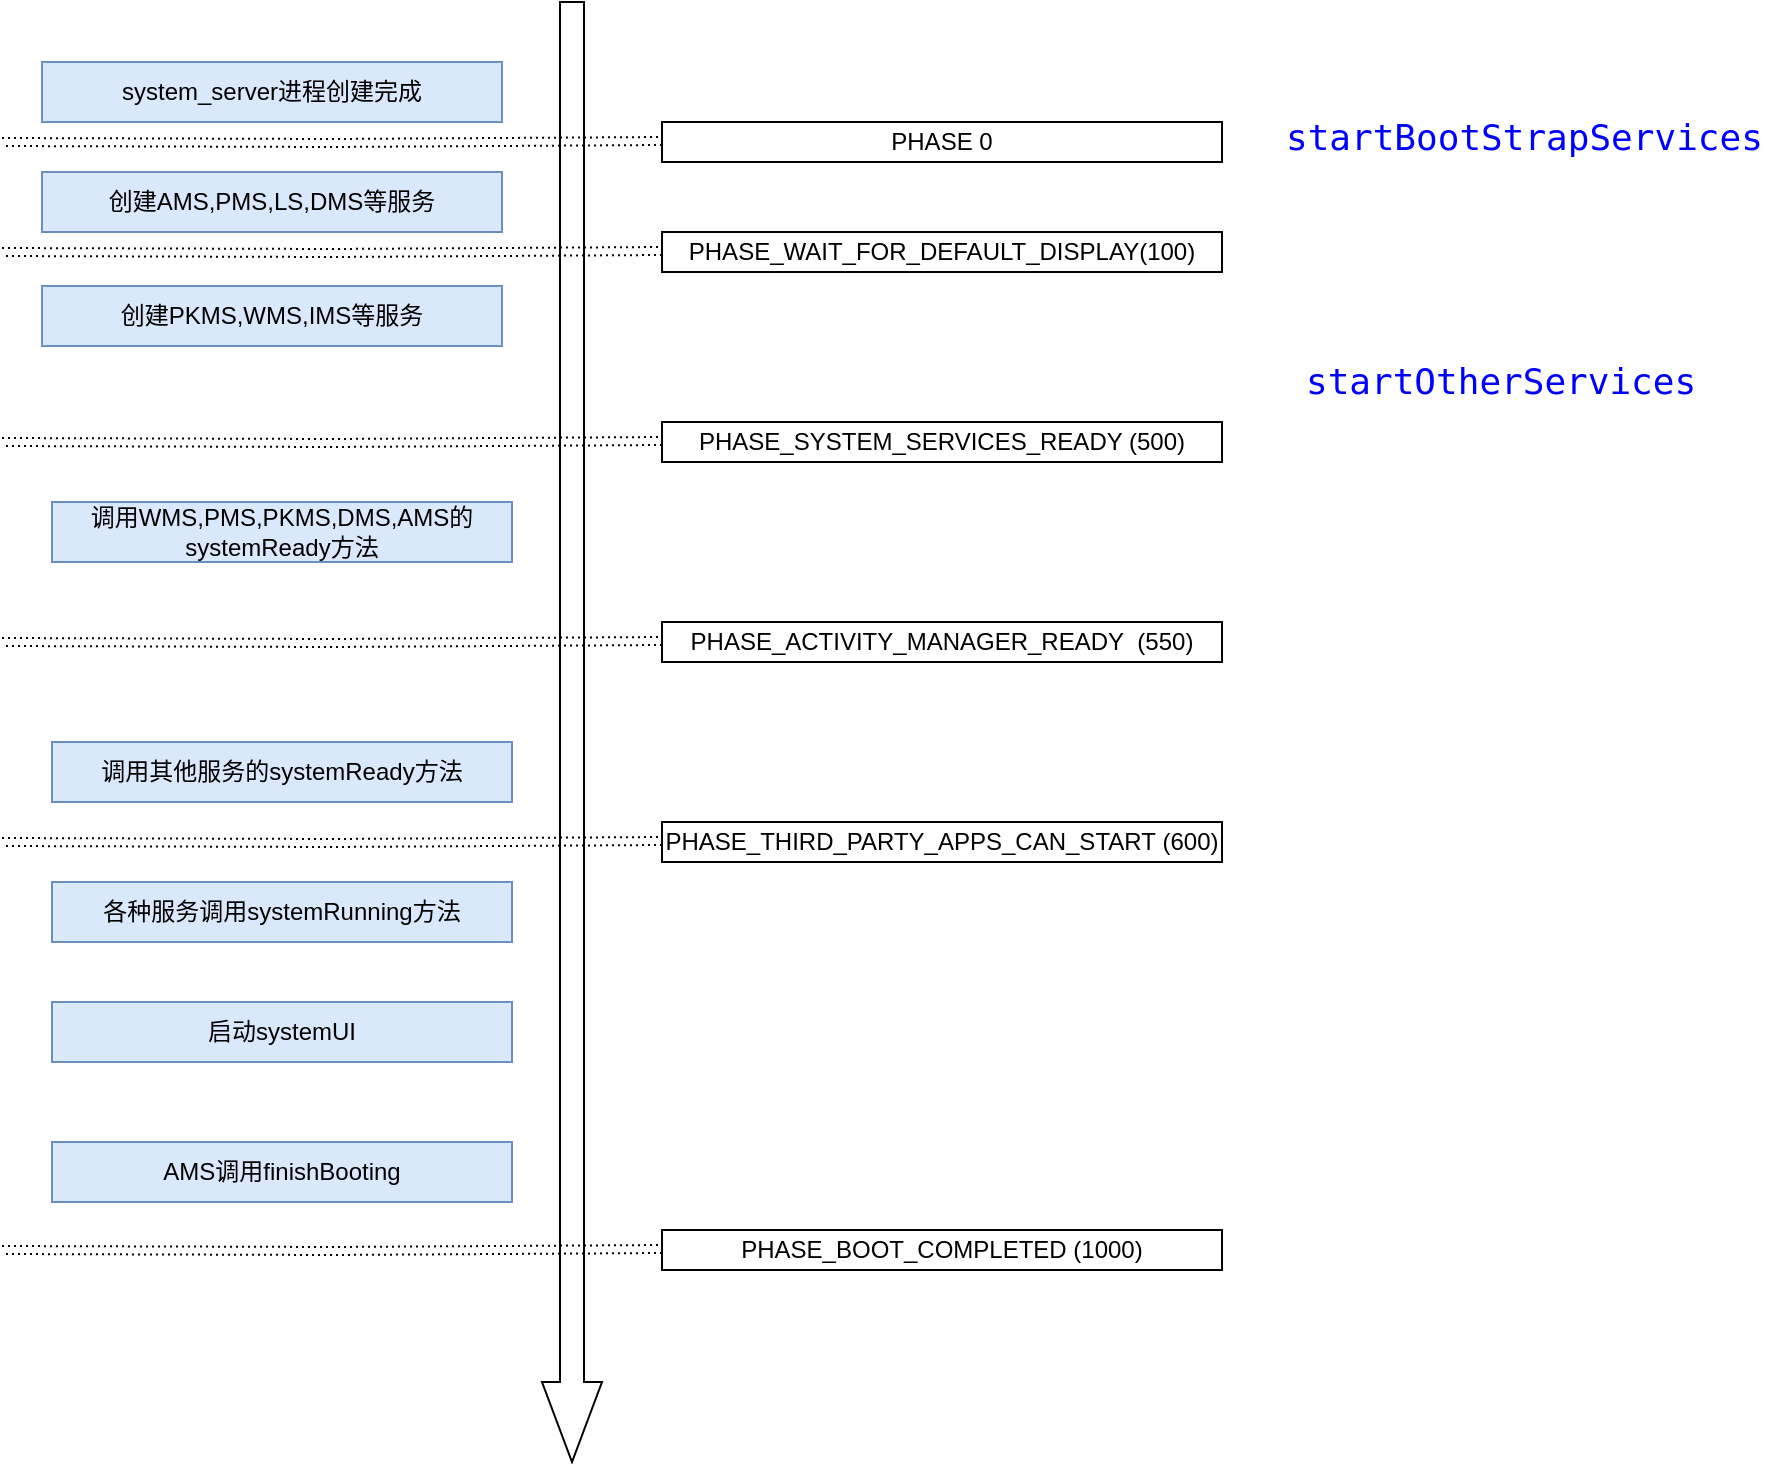 <mxfile version="22.1.8" type="github">
  <diagram name="Page-1" id="YmJoYWuQGjE3YAbMl2xC">
    <mxGraphModel dx="1191" dy="784" grid="1" gridSize="10" guides="1" tooltips="1" connect="1" arrows="1" fold="1" page="1" pageScale="1" pageWidth="850" pageHeight="1100" math="0" shadow="0">
      <root>
        <mxCell id="0" />
        <mxCell id="1" parent="0" />
        <mxCell id="EVXR19roOYmY0BXJZwpf-1" value="system_server进程创建完成" style="rounded=0;whiteSpace=wrap;html=1;fillColor=#dae8fc;strokeColor=#6c8ebf;" parent="1" vertex="1">
          <mxGeometry x="190" y="220" width="230" height="30" as="geometry" />
        </mxCell>
        <mxCell id="EVXR19roOYmY0BXJZwpf-2" value="创建AMS,PMS,LS,DMS等服务" style="rounded=0;whiteSpace=wrap;html=1;fillColor=#dae8fc;strokeColor=#6c8ebf;" parent="1" vertex="1">
          <mxGeometry x="190" y="275" width="230" height="30" as="geometry" />
        </mxCell>
        <mxCell id="EVXR19roOYmY0BXJZwpf-3" value="" style="html=1;shadow=0;dashed=0;align=center;verticalAlign=middle;shape=mxgraph.arrows2.arrow;dy=0.6;dx=40;direction=south;notch=0;" parent="1" vertex="1">
          <mxGeometry x="440" y="190" width="30" height="730" as="geometry" />
        </mxCell>
        <mxCell id="EVXR19roOYmY0BXJZwpf-4" value="创建PKMS,WMS,IMS等服务" style="rounded=0;whiteSpace=wrap;html=1;fillColor=#dae8fc;strokeColor=#6c8ebf;" parent="1" vertex="1">
          <mxGeometry x="190" y="332" width="230" height="30" as="geometry" />
        </mxCell>
        <mxCell id="EVXR19roOYmY0BXJZwpf-5" value="调用WMS,PMS,PKMS,DMS,AMS的systemReady方法" style="rounded=0;whiteSpace=wrap;html=1;fillColor=#dae8fc;strokeColor=#6c8ebf;" parent="1" vertex="1">
          <mxGeometry x="195" y="440" width="230" height="30" as="geometry" />
        </mxCell>
        <mxCell id="EVXR19roOYmY0BXJZwpf-6" value="PHASE 0" style="rounded=0;whiteSpace=wrap;html=1;" parent="1" vertex="1">
          <mxGeometry x="500" y="250" width="280" height="20" as="geometry" />
        </mxCell>
        <mxCell id="EVXR19roOYmY0BXJZwpf-7" value="PHASE_WAIT_FOR_DEFAULT_DISPLAY(100)" style="rounded=0;whiteSpace=wrap;html=1;" parent="1" vertex="1">
          <mxGeometry x="500" y="305" width="280" height="20" as="geometry" />
        </mxCell>
        <mxCell id="EVXR19roOYmY0BXJZwpf-9" value=" PHASE_SYSTEM_SERVICES_READY (500)" style="rounded=0;whiteSpace=wrap;html=1;" parent="1" vertex="1">
          <mxGeometry x="500" y="400" width="280" height="20" as="geometry" />
        </mxCell>
        <mxCell id="EVXR19roOYmY0BXJZwpf-10" value=" PHASE_ACTIVITY_MANAGER_READY&amp;nbsp; (550)" style="rounded=0;whiteSpace=wrap;html=1;" parent="1" vertex="1">
          <mxGeometry x="500" y="500" width="280" height="20" as="geometry" />
        </mxCell>
        <mxCell id="EVXR19roOYmY0BXJZwpf-11" value=" PHASE_THIRD_PARTY_APPS_CAN_START&amp;nbsp;(600)" style="rounded=0;whiteSpace=wrap;html=1;" parent="1" vertex="1">
          <mxGeometry x="500" y="600" width="280" height="20" as="geometry" />
        </mxCell>
        <mxCell id="EVXR19roOYmY0BXJZwpf-12" value=" PHASE_BOOT_COMPLETED&amp;nbsp;(1000)" style="rounded=0;whiteSpace=wrap;html=1;" parent="1" vertex="1">
          <mxGeometry x="500" y="804" width="280" height="20" as="geometry" />
        </mxCell>
        <mxCell id="EVXR19roOYmY0BXJZwpf-14" value="调用其他服务的systemReady方法" style="rounded=0;whiteSpace=wrap;html=1;fillColor=#dae8fc;strokeColor=#6c8ebf;" parent="1" vertex="1">
          <mxGeometry x="195" y="560" width="230" height="30" as="geometry" />
        </mxCell>
        <mxCell id="EVXR19roOYmY0BXJZwpf-15" value="启动systemUI" style="rounded=0;whiteSpace=wrap;html=1;fillColor=#dae8fc;strokeColor=#6c8ebf;" parent="1" vertex="1">
          <mxGeometry x="195" y="690" width="230" height="30" as="geometry" />
        </mxCell>
        <mxCell id="EVXR19roOYmY0BXJZwpf-16" value="各种服务调用systemRunning方法" style="rounded=0;whiteSpace=wrap;html=1;fillColor=#dae8fc;strokeColor=#6c8ebf;" parent="1" vertex="1">
          <mxGeometry x="195" y="630" width="230" height="30" as="geometry" />
        </mxCell>
        <mxCell id="EVXR19roOYmY0BXJZwpf-19" value="AMS调用finishBooting" style="rounded=0;whiteSpace=wrap;html=1;fillColor=#dae8fc;strokeColor=#6c8ebf;" parent="1" vertex="1">
          <mxGeometry x="195" y="760" width="230" height="30" as="geometry" />
        </mxCell>
        <mxCell id="EVXR19roOYmY0BXJZwpf-23" value="" style="endArrow=none;html=1;rounded=0;dashed=1;dashPattern=1 2;shape=link;edgeStyle=orthogonalEdgeStyle;" parent="1" edge="1">
          <mxGeometry relative="1" as="geometry">
            <mxPoint x="170" y="260" as="sourcePoint" />
            <mxPoint x="500" y="259.5" as="targetPoint" />
          </mxGeometry>
        </mxCell>
        <mxCell id="EVXR19roOYmY0BXJZwpf-24" value="" style="resizable=0;html=1;whiteSpace=wrap;align=right;verticalAlign=bottom;" parent="EVXR19roOYmY0BXJZwpf-23" connectable="0" vertex="1">
          <mxGeometry x="1" relative="1" as="geometry" />
        </mxCell>
        <mxCell id="EVXR19roOYmY0BXJZwpf-25" value="" style="endArrow=none;html=1;rounded=0;dashed=1;dashPattern=1 2;shape=link;edgeStyle=orthogonalEdgeStyle;" parent="1" edge="1">
          <mxGeometry relative="1" as="geometry">
            <mxPoint x="170" y="315" as="sourcePoint" />
            <mxPoint x="500" y="314.5" as="targetPoint" />
          </mxGeometry>
        </mxCell>
        <mxCell id="EVXR19roOYmY0BXJZwpf-26" value="" style="resizable=0;html=1;whiteSpace=wrap;align=right;verticalAlign=bottom;" parent="EVXR19roOYmY0BXJZwpf-25" connectable="0" vertex="1">
          <mxGeometry x="1" relative="1" as="geometry" />
        </mxCell>
        <mxCell id="EVXR19roOYmY0BXJZwpf-27" value="" style="endArrow=none;html=1;rounded=0;dashed=1;dashPattern=1 2;shape=link;edgeStyle=orthogonalEdgeStyle;" parent="1" edge="1">
          <mxGeometry relative="1" as="geometry">
            <mxPoint x="170" y="410" as="sourcePoint" />
            <mxPoint x="500" y="409.5" as="targetPoint" />
          </mxGeometry>
        </mxCell>
        <mxCell id="EVXR19roOYmY0BXJZwpf-28" value="" style="resizable=0;html=1;whiteSpace=wrap;align=right;verticalAlign=bottom;" parent="EVXR19roOYmY0BXJZwpf-27" connectable="0" vertex="1">
          <mxGeometry x="1" relative="1" as="geometry" />
        </mxCell>
        <mxCell id="EVXR19roOYmY0BXJZwpf-29" value="" style="endArrow=none;html=1;rounded=0;dashed=1;dashPattern=1 2;shape=link;edgeStyle=orthogonalEdgeStyle;" parent="1" edge="1">
          <mxGeometry relative="1" as="geometry">
            <mxPoint x="170" y="510" as="sourcePoint" />
            <mxPoint x="500" y="509.5" as="targetPoint" />
          </mxGeometry>
        </mxCell>
        <mxCell id="EVXR19roOYmY0BXJZwpf-30" value="" style="resizable=0;html=1;whiteSpace=wrap;align=right;verticalAlign=bottom;" parent="EVXR19roOYmY0BXJZwpf-29" connectable="0" vertex="1">
          <mxGeometry x="1" relative="1" as="geometry" />
        </mxCell>
        <mxCell id="EVXR19roOYmY0BXJZwpf-31" value="" style="endArrow=none;html=1;rounded=0;dashed=1;dashPattern=1 2;shape=link;edgeStyle=orthogonalEdgeStyle;" parent="1" edge="1">
          <mxGeometry relative="1" as="geometry">
            <mxPoint x="170" y="610" as="sourcePoint" />
            <mxPoint x="500" y="609.5" as="targetPoint" />
          </mxGeometry>
        </mxCell>
        <mxCell id="EVXR19roOYmY0BXJZwpf-32" value="" style="resizable=0;html=1;whiteSpace=wrap;align=right;verticalAlign=bottom;" parent="EVXR19roOYmY0BXJZwpf-31" connectable="0" vertex="1">
          <mxGeometry x="1" relative="1" as="geometry" />
        </mxCell>
        <mxCell id="EVXR19roOYmY0BXJZwpf-33" value="" style="endArrow=none;html=1;rounded=0;dashed=1;dashPattern=1 2;shape=link;edgeStyle=orthogonalEdgeStyle;" parent="1" edge="1">
          <mxGeometry relative="1" as="geometry">
            <mxPoint x="170" y="814" as="sourcePoint" />
            <mxPoint x="500" y="813.5" as="targetPoint" />
          </mxGeometry>
        </mxCell>
        <mxCell id="EVXR19roOYmY0BXJZwpf-34" value="" style="resizable=0;html=1;whiteSpace=wrap;align=right;verticalAlign=bottom;" parent="EVXR19roOYmY0BXJZwpf-33" connectable="0" vertex="1">
          <mxGeometry x="1" relative="1" as="geometry" />
        </mxCell>
        <mxCell id="EVXR19roOYmY0BXJZwpf-37" value="&lt;span style=&quot;color: rgb(0, 0, 255); font-family: monospace; font-style: normal; font-variant-ligatures: normal; font-variant-caps: normal; font-weight: 400; letter-spacing: normal; orphans: 2; text-align: start; text-indent: 0px; text-transform: none; widows: 2; word-spacing: 0px; -webkit-text-stroke-width: 0px; background-color: rgb(255, 255, 255); text-decoration-thickness: initial; text-decoration-style: initial; text-decoration-color: initial; float: none; display: inline !important;&quot;&gt;&lt;font style=&quot;font-size: 18px;&quot;&gt;startOtherServices&lt;/font&gt;&lt;/span&gt;" style="text;whiteSpace=wrap;html=1;" parent="1" vertex="1">
          <mxGeometry x="820" y="362" width="160" height="40" as="geometry" />
        </mxCell>
        <mxCell id="EVXR19roOYmY0BXJZwpf-39" value="&lt;span style=&quot;color: rgb(0, 0, 255); font-family: monospace; font-style: normal; font-variant-ligatures: normal; font-variant-caps: normal; font-weight: 400; letter-spacing: normal; orphans: 2; text-align: start; text-indent: 0px; text-transform: none; widows: 2; word-spacing: 0px; -webkit-text-stroke-width: 0px; background-color: rgb(255, 255, 255); text-decoration-thickness: initial; text-decoration-style: initial; text-decoration-color: initial; float: none; display: inline !important;&quot;&gt;&lt;font style=&quot;font-size: 18px;&quot;&gt;startBootStrapServices&lt;/font&gt;&lt;/span&gt;" style="text;whiteSpace=wrap;html=1;" parent="1" vertex="1">
          <mxGeometry x="810" y="240" width="160" height="40" as="geometry" />
        </mxCell>
      </root>
    </mxGraphModel>
  </diagram>
</mxfile>
